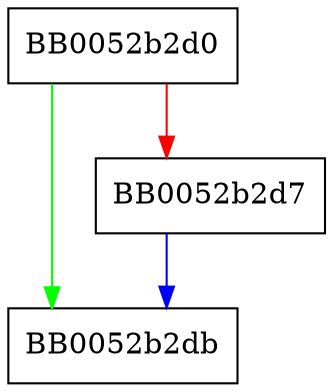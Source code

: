 digraph BIO_ADDRINFO_next {
  node [shape="box"];
  graph [splines=ortho];
  BB0052b2d0 -> BB0052b2db [color="green"];
  BB0052b2d0 -> BB0052b2d7 [color="red"];
  BB0052b2d7 -> BB0052b2db [color="blue"];
}